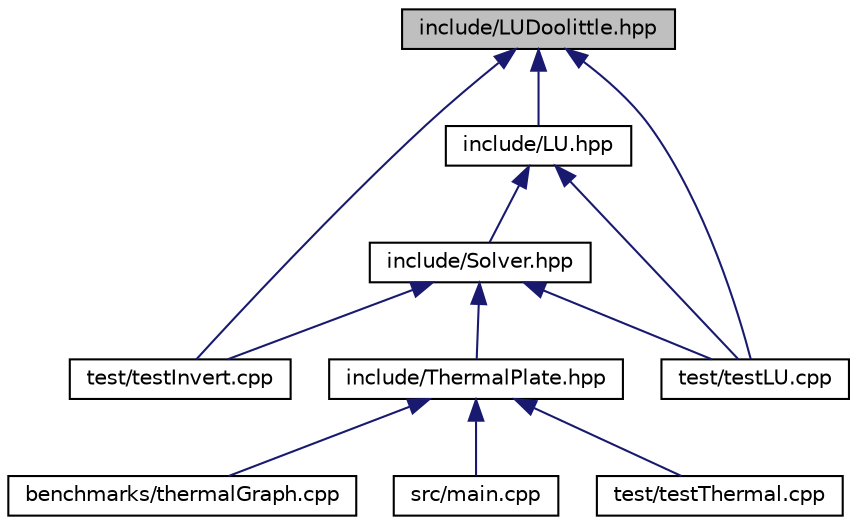digraph "include/LUDoolittle.hpp"
{
  edge [fontname="Helvetica",fontsize="10",labelfontname="Helvetica",labelfontsize="10"];
  node [fontname="Helvetica",fontsize="10",shape=record];
  Node31 [label="include/LUDoolittle.hpp",height=0.2,width=0.4,color="black", fillcolor="grey75", style="filled", fontcolor="black"];
  Node31 -> Node32 [dir="back",color="midnightblue",fontsize="10",style="solid"];
  Node32 [label="include/LU.hpp",height=0.2,width=0.4,color="black", fillcolor="white", style="filled",URL="$d6/dcf/LU_8hpp.html"];
  Node32 -> Node33 [dir="back",color="midnightblue",fontsize="10",style="solid"];
  Node33 [label="include/Solver.hpp",height=0.2,width=0.4,color="black", fillcolor="white", style="filled",URL="$d1/d19/Solver_8hpp.html"];
  Node33 -> Node34 [dir="back",color="midnightblue",fontsize="10",style="solid"];
  Node34 [label="include/ThermalPlate.hpp",height=0.2,width=0.4,color="black", fillcolor="white", style="filled",URL="$dd/de8/ThermalPlate_8hpp.html"];
  Node34 -> Node35 [dir="back",color="midnightblue",fontsize="10",style="solid"];
  Node35 [label="benchmarks/thermalGraph.cpp",height=0.2,width=0.4,color="black", fillcolor="white", style="filled",URL="$dc/dc9/thermalGraph_8cpp.html"];
  Node34 -> Node36 [dir="back",color="midnightblue",fontsize="10",style="solid"];
  Node36 [label="src/main.cpp",height=0.2,width=0.4,color="black", fillcolor="white", style="filled",URL="$df/d0a/main_8cpp.html"];
  Node34 -> Node37 [dir="back",color="midnightblue",fontsize="10",style="solid"];
  Node37 [label="test/testThermal.cpp",height=0.2,width=0.4,color="black", fillcolor="white", style="filled",URL="$dd/dd7/testThermal_8cpp.html"];
  Node33 -> Node38 [dir="back",color="midnightblue",fontsize="10",style="solid"];
  Node38 [label="test/testInvert.cpp",height=0.2,width=0.4,color="black", fillcolor="white", style="filled",URL="$d6/d21/testInvert_8cpp.html"];
  Node33 -> Node39 [dir="back",color="midnightblue",fontsize="10",style="solid"];
  Node39 [label="test/testLU.cpp",height=0.2,width=0.4,color="black", fillcolor="white", style="filled",URL="$d9/d82/testLU_8cpp.html"];
  Node32 -> Node39 [dir="back",color="midnightblue",fontsize="10",style="solid"];
  Node31 -> Node38 [dir="back",color="midnightblue",fontsize="10",style="solid"];
  Node31 -> Node39 [dir="back",color="midnightblue",fontsize="10",style="solid"];
}
